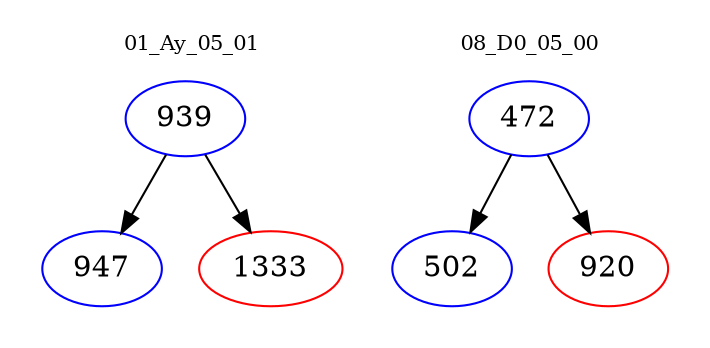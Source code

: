 digraph{
subgraph cluster_0 {
color = white
label = "01_Ay_05_01";
fontsize=10;
T0_939 [label="939", color="blue"]
T0_939 -> T0_947 [color="black"]
T0_947 [label="947", color="blue"]
T0_939 -> T0_1333 [color="black"]
T0_1333 [label="1333", color="red"]
}
subgraph cluster_1 {
color = white
label = "08_D0_05_00";
fontsize=10;
T1_472 [label="472", color="blue"]
T1_472 -> T1_502 [color="black"]
T1_502 [label="502", color="blue"]
T1_472 -> T1_920 [color="black"]
T1_920 [label="920", color="red"]
}
}
